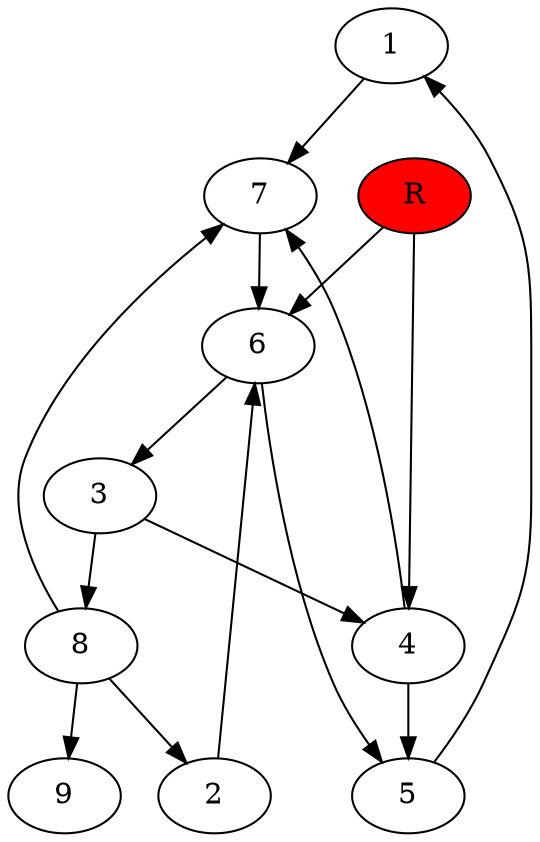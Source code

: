 digraph prb38502 {
	1
	2
	3
	4
	5
	6
	7
	8
	R [fillcolor="#ff0000" style=filled]
	1 -> 7
	2 -> 6
	3 -> 4
	3 -> 8
	4 -> 5
	4 -> 7
	5 -> 1
	6 -> 3
	6 -> 5
	7 -> 6
	8 -> 2
	8 -> 7
	8 -> 9
	R -> 4
	R -> 6
}

